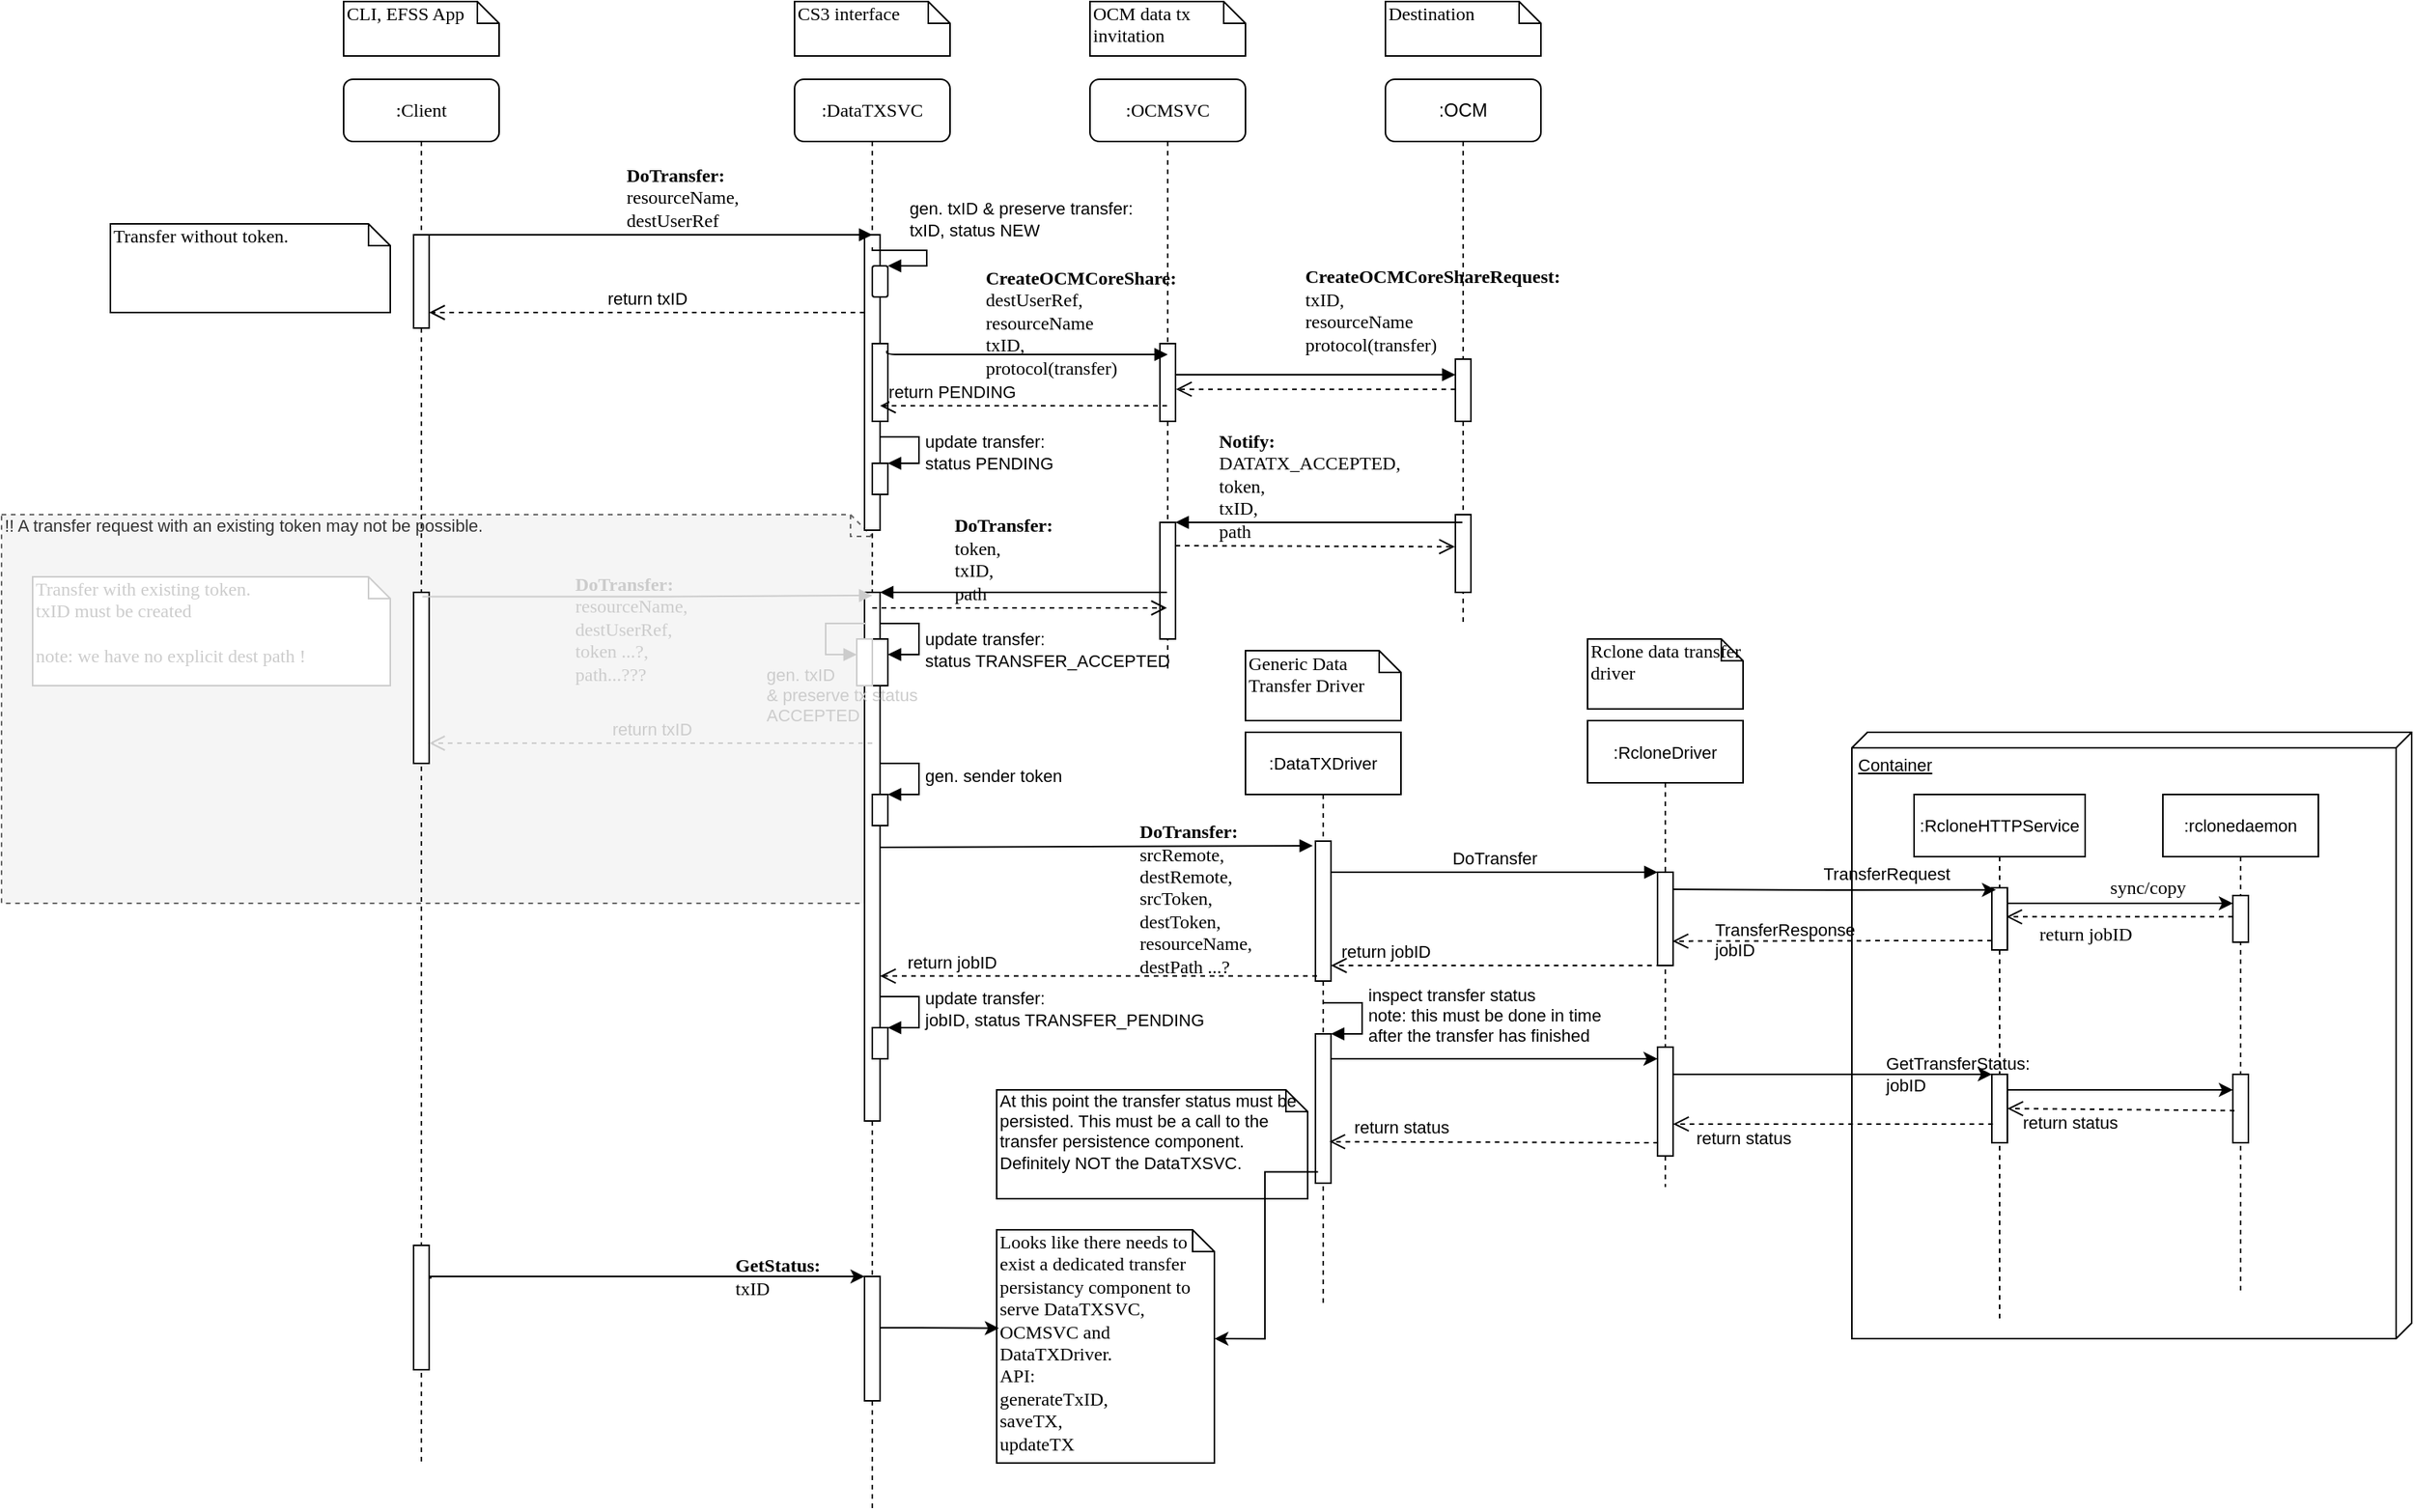 <mxfile version="13.0.3" type="device"><diagram name="Page-1" id="13e1069c-82ec-6db2-03f1-153e76fe0fe0"><mxGraphModel dx="2573" dy="678" grid="1" gridSize="10" guides="1" tooltips="1" connect="1" arrows="1" fold="1" page="1" pageScale="1" pageWidth="1100" pageHeight="850" background="#ffffff" math="0" shadow="0"><root><mxCell id="0"/><mxCell id="1" parent="0"/><mxCell id="WrI28Tg5f5y6T0tcP0tV-73" value="!! A transfer request with an existing token may not be possible." style="shape=note;whiteSpace=wrap;html=1;size=14;verticalAlign=top;align=left;spacingTop=-6;rounded=0;fontFamily=Helvetica;fontSize=11;dashed=1;fillColor=#f5f5f5;strokeColor=#666666;fontColor=#333333;" parent="1" vertex="1"><mxGeometry x="-270" y="360" width="560" height="250" as="geometry"/></mxCell><mxCell id="WrI28Tg5f5y6T0tcP0tV-67" value="Container" style="verticalAlign=top;align=left;spacingTop=8;spacingLeft=2;spacingRight=12;shape=cube;size=10;direction=south;fontStyle=4;html=1;rounded=0;fontFamily=Helvetica;fontSize=11;" parent="1" vertex="1"><mxGeometry x="920" y="500" width="360" height="390" as="geometry"/></mxCell><mxCell id="7baba1c4bc27f4b0-2" value=":DataTXSVC" style="shape=umlLifeline;perimeter=lifelinePerimeter;whiteSpace=wrap;html=1;container=1;collapsible=0;recursiveResize=0;outlineConnect=0;rounded=1;shadow=0;comic=0;labelBackgroundColor=none;strokeWidth=1;fontFamily=Verdana;fontSize=12;align=center;" parent="1" vertex="1"><mxGeometry x="240" y="80" width="100" height="920" as="geometry"/></mxCell><mxCell id="7baba1c4bc27f4b0-10" value="" style="html=1;points=[];perimeter=orthogonalPerimeter;rounded=0;shadow=0;comic=0;labelBackgroundColor=none;strokeWidth=1;fontFamily=Verdana;fontSize=12;align=center;" parent="7baba1c4bc27f4b0-2" vertex="1"><mxGeometry x="45" y="100" width="10" height="190" as="geometry"/></mxCell><mxCell id="WrI28Tg5f5y6T0tcP0tV-5" value="" style="html=1;points=[];perimeter=orthogonalPerimeter;rounded=1;" parent="7baba1c4bc27f4b0-2" vertex="1"><mxGeometry x="50" y="120" width="10" height="20" as="geometry"/></mxCell><mxCell id="WrI28Tg5f5y6T0tcP0tV-6" value="gen. txID &amp;amp; preserve transfer:&lt;br&gt;txID, status NEW" style="edgeStyle=orthogonalEdgeStyle;html=1;align=left;spacingLeft=2;endArrow=block;rounded=0;entryX=1;entryY=0;exitX=0.5;exitY=0.043;exitDx=0;exitDy=0;exitPerimeter=0;" parent="7baba1c4bc27f4b0-2" edge="1"><mxGeometry x="-0.392" y="20" relative="1" as="geometry"><mxPoint x="50" y="108.17" as="sourcePoint"/><Array as="points"><mxPoint x="50" y="110"/><mxPoint x="85" y="110"/><mxPoint x="85" y="120"/><mxPoint x="60" y="120"/></Array><mxPoint x="60" y="120" as="targetPoint"/><mxPoint as="offset"/></mxGeometry></mxCell><mxCell id="WrI28Tg5f5y6T0tcP0tV-26" value="" style="html=1;points=[];perimeter=orthogonalPerimeter;rounded=0;" parent="7baba1c4bc27f4b0-2" vertex="1"><mxGeometry x="45" y="330" width="10" height="340" as="geometry"/></mxCell><mxCell id="WrI28Tg5f5y6T0tcP0tV-30" value="" style="html=1;points=[];perimeter=orthogonalPerimeter;rounded=0;fontFamily=Verdana;fontSize=12;" parent="7baba1c4bc27f4b0-2" vertex="1"><mxGeometry x="50" y="360" width="10" height="30" as="geometry"/></mxCell><mxCell id="WrI28Tg5f5y6T0tcP0tV-31" value="update transfer:&lt;br&gt;status TRANSFER_ACCEPTED" style="edgeStyle=orthogonalEdgeStyle;html=1;align=left;spacingLeft=2;endArrow=block;rounded=0;fontFamily=Helvetica;fontSize=11;" parent="7baba1c4bc27f4b0-2" edge="1"><mxGeometry x="0.286" relative="1" as="geometry"><mxPoint x="55" y="350" as="sourcePoint"/><Array as="points"><mxPoint x="80" y="350"/><mxPoint x="80" y="370"/></Array><mxPoint x="60" y="370" as="targetPoint"/><mxPoint as="offset"/></mxGeometry></mxCell><mxCell id="WrI28Tg5f5y6T0tcP0tV-53" value="" style="html=1;points=[];perimeter=orthogonalPerimeter;rounded=0;fontFamily=Helvetica;fontSize=11;" parent="7baba1c4bc27f4b0-2" vertex="1"><mxGeometry x="50" y="460" width="10" height="20" as="geometry"/></mxCell><mxCell id="WrI28Tg5f5y6T0tcP0tV-77" value="" style="html=1;points=[];perimeter=orthogonalPerimeter;rounded=0;strokeColor=#000000;fontFamily=Helvetica;fontSize=11;fontColor=#CCCCCC;" parent="7baba1c4bc27f4b0-2" vertex="1"><mxGeometry x="45" y="770" width="10" height="80" as="geometry"/></mxCell><mxCell id="WrI28Tg5f5y6T0tcP0tV-87" value="" style="html=1;points=[];perimeter=orthogonalPerimeter;rounded=0;strokeColor=#000000;fontFamily=Helvetica;fontSize=11;fontColor=#000000;" parent="7baba1c4bc27f4b0-2" vertex="1"><mxGeometry x="50" y="610" width="10" height="20" as="geometry"/></mxCell><mxCell id="7baba1c4bc27f4b0-3" value=":OCMSVC" style="shape=umlLifeline;perimeter=lifelinePerimeter;whiteSpace=wrap;html=1;container=1;collapsible=0;recursiveResize=0;outlineConnect=0;rounded=1;shadow=0;comic=0;labelBackgroundColor=none;strokeWidth=1;fontFamily=Verdana;fontSize=12;align=center;" parent="1" vertex="1"><mxGeometry x="430" y="80" width="100" height="380" as="geometry"/></mxCell><mxCell id="7baba1c4bc27f4b0-13" value="" style="html=1;points=[];perimeter=orthogonalPerimeter;rounded=0;shadow=0;comic=0;labelBackgroundColor=none;strokeWidth=1;fontFamily=Verdana;fontSize=12;align=center;" parent="7baba1c4bc27f4b0-3" vertex="1"><mxGeometry x="45" y="170" width="10" height="50" as="geometry"/></mxCell><mxCell id="WrI28Tg5f5y6T0tcP0tV-22" value="" style="html=1;points=[];perimeter=orthogonalPerimeter;rounded=0;" parent="7baba1c4bc27f4b0-3" vertex="1"><mxGeometry x="45" y="285" width="10" height="75" as="geometry"/></mxCell><mxCell id="7baba1c4bc27f4b0-8" value=":Client" style="shape=umlLifeline;perimeter=lifelinePerimeter;whiteSpace=wrap;html=1;container=1;collapsible=0;recursiveResize=0;outlineConnect=0;rounded=1;shadow=0;comic=0;labelBackgroundColor=none;strokeWidth=1;fontFamily=Verdana;fontSize=12;align=center;" parent="1" vertex="1"><mxGeometry x="-50" y="80" width="100" height="890" as="geometry"/></mxCell><mxCell id="7baba1c4bc27f4b0-9" value="" style="html=1;points=[];perimeter=orthogonalPerimeter;rounded=0;shadow=0;comic=0;labelBackgroundColor=none;strokeWidth=1;fontFamily=Verdana;fontSize=12;align=center;" parent="7baba1c4bc27f4b0-8" vertex="1"><mxGeometry x="45" y="100" width="10" height="60" as="geometry"/></mxCell><mxCell id="WrI28Tg5f5y6T0tcP0tV-38" value="" style="html=1;points=[];perimeter=orthogonalPerimeter;rounded=0;fontFamily=Helvetica;fontSize=11;" parent="7baba1c4bc27f4b0-8" vertex="1"><mxGeometry x="45" y="330" width="10" height="110" as="geometry"/></mxCell><mxCell id="WrI28Tg5f5y6T0tcP0tV-76" value="" style="html=1;points=[];perimeter=orthogonalPerimeter;rounded=0;strokeColor=#000000;fontFamily=Helvetica;fontSize=11;fontColor=#CCCCCC;" parent="7baba1c4bc27f4b0-8" vertex="1"><mxGeometry x="45" y="750" width="10" height="80" as="geometry"/></mxCell><mxCell id="7baba1c4bc27f4b0-11" value="&lt;b&gt;DoTransfer:&lt;/b&gt;&lt;br style=&quot;font-size: 12px&quot;&gt;resourceName, &lt;br style=&quot;font-size: 12px&quot;&gt;destUserRef" style="html=1;verticalAlign=bottom;endArrow=block;entryX=0;entryY=0;labelBackgroundColor=none;fontFamily=Verdana;fontSize=12;edgeStyle=elbowEdgeStyle;elbow=vertical;align=left;exitX=0.5;exitY=0;exitDx=0;exitDy=0;exitPerimeter=0;fontStyle=0" parent="1" source="7baba1c4bc27f4b0-9" edge="1"><mxGeometry y="-15" relative="1" as="geometry"><mxPoint x="160" y="180" as="sourcePoint"/><mxPoint x="290" y="180" as="targetPoint"/><mxPoint x="-15" y="-15" as="offset"/></mxGeometry></mxCell><mxCell id="7baba1c4bc27f4b0-40" value="CLI, EFSS App" style="shape=note;whiteSpace=wrap;html=1;size=14;verticalAlign=top;align=left;spacingTop=-6;rounded=0;shadow=0;comic=0;labelBackgroundColor=none;strokeWidth=1;fontFamily=Verdana;fontSize=12;" parent="1" vertex="1"><mxGeometry x="-50" y="30" width="100" height="35" as="geometry"/></mxCell><mxCell id="7baba1c4bc27f4b0-41" value="CS3 interface" style="shape=note;whiteSpace=wrap;html=1;size=14;verticalAlign=top;align=left;spacingTop=-6;rounded=0;shadow=0;comic=0;labelBackgroundColor=none;strokeWidth=1;fontFamily=Verdana;fontSize=12;" parent="1" vertex="1"><mxGeometry x="240" y="30" width="100" height="35" as="geometry"/></mxCell><mxCell id="7baba1c4bc27f4b0-42" value="OCM data tx invitation" style="shape=note;whiteSpace=wrap;html=1;size=14;verticalAlign=top;align=left;spacingTop=-6;rounded=0;shadow=0;comic=0;labelBackgroundColor=none;strokeWidth=1;fontFamily=Verdana;fontSize=12;" parent="1" vertex="1"><mxGeometry x="430" y="30" width="100" height="35" as="geometry"/></mxCell><mxCell id="WrI28Tg5f5y6T0tcP0tV-3" value=":OCM" style="shape=umlLifeline;perimeter=lifelinePerimeter;whiteSpace=wrap;html=1;container=1;collapsible=0;recursiveResize=0;outlineConnect=0;rounded=1;" parent="1" vertex="1"><mxGeometry x="620" y="80" width="100" height="350" as="geometry"/></mxCell><mxCell id="WrI28Tg5f5y6T0tcP0tV-12" value="" style="html=1;points=[];perimeter=orthogonalPerimeter;rounded=0;" parent="WrI28Tg5f5y6T0tcP0tV-3" vertex="1"><mxGeometry x="45" y="180" width="10" height="40" as="geometry"/></mxCell><mxCell id="WrI28Tg5f5y6T0tcP0tV-19" value="" style="html=1;points=[];perimeter=orthogonalPerimeter;rounded=0;" parent="WrI28Tg5f5y6T0tcP0tV-3" vertex="1"><mxGeometry x="45" y="280" width="10" height="50" as="geometry"/></mxCell><mxCell id="WrI28Tg5f5y6T0tcP0tV-4" value="Destination" style="shape=note;whiteSpace=wrap;html=1;size=14;verticalAlign=top;align=left;spacingTop=-6;rounded=1;fontFamily=Verdana;fontSize=12;" parent="1" vertex="1"><mxGeometry x="620" y="30" width="100" height="35" as="geometry"/></mxCell><mxCell id="WrI28Tg5f5y6T0tcP0tV-13" value="&lt;div style=&quot;text-align: left&quot;&gt;&lt;span&gt;&lt;b&gt;CreateOCMCoreShare&lt;/b&gt;&lt;/span&gt;&lt;b&gt;Request:&lt;/b&gt;&lt;/div&gt;&lt;div style=&quot;text-align: left&quot;&gt;txID,&lt;/div&gt;&lt;div style=&quot;text-align: left&quot;&gt;resourceName&lt;/div&gt;&lt;div style=&quot;text-align: left&quot;&gt;protocol(transfer)&lt;/div&gt;" style="html=1;verticalAlign=bottom;startArrow=none;endArrow=block;startSize=8;startFill=0;fontFamily=Verdana;fontSize=12;fontStyle=0;labelBackgroundColor=none;" parent="1" source="7baba1c4bc27f4b0-13" target="WrI28Tg5f5y6T0tcP0tV-12" edge="1"><mxGeometry x="0.833" y="10" relative="1" as="geometry"><mxPoint x="610" y="280" as="sourcePoint"/><Array as="points"><mxPoint x="640" y="270"/></Array><mxPoint as="offset"/></mxGeometry></mxCell><mxCell id="WrI28Tg5f5y6T0tcP0tV-15" value="" style="html=1;points=[];perimeter=orthogonalPerimeter;rounded=0;" parent="1" vertex="1"><mxGeometry x="290" y="327" width="10" height="20" as="geometry"/></mxCell><mxCell id="WrI28Tg5f5y6T0tcP0tV-16" value="update transfer:&lt;br&gt;status PENDING" style="edgeStyle=orthogonalEdgeStyle;html=1;align=left;spacingLeft=2;endArrow=block;rounded=0;entryX=1;entryY=0;" parent="1" target="WrI28Tg5f5y6T0tcP0tV-15" edge="1"><mxGeometry x="0.25" relative="1" as="geometry"><mxPoint x="295" y="320" as="sourcePoint"/><Array as="points"><mxPoint x="295" y="310"/><mxPoint x="320" y="310"/><mxPoint x="320" y="327"/></Array><mxPoint as="offset"/></mxGeometry></mxCell><mxCell id="WrI28Tg5f5y6T0tcP0tV-23" value="&lt;b&gt;Notify:&lt;/b&gt;&lt;br&gt;DATATX_ACCEPTED,&lt;br&gt;token,&lt;br&gt;txID,&lt;br&gt;path" style="html=1;verticalAlign=bottom;endArrow=block;entryX=1;entryY=0;align=left;fontFamily=Verdana;fontSize=12;fontStyle=0;labelBackgroundColor=none;" parent="1" source="WrI28Tg5f5y6T0tcP0tV-3" target="WrI28Tg5f5y6T0tcP0tV-22" edge="1"><mxGeometry x="0.729" y="15" relative="1" as="geometry"><mxPoint x="515" y="365" as="sourcePoint"/><mxPoint x="1" as="offset"/></mxGeometry></mxCell><mxCell id="WrI28Tg5f5y6T0tcP0tV-24" value="" style="html=1;verticalAlign=bottom;endArrow=open;dashed=1;endSize=8;entryX=-0.033;entryY=0.413;entryDx=0;entryDy=0;entryPerimeter=0;" parent="1" target="WrI28Tg5f5y6T0tcP0tV-19" edge="1"><mxGeometry x="0.463" y="-20" relative="1" as="geometry"><mxPoint x="640" y="378" as="targetPoint"/><mxPoint x="485" y="380" as="sourcePoint"/><mxPoint as="offset"/></mxGeometry></mxCell><mxCell id="WrI28Tg5f5y6T0tcP0tV-27" value="&lt;b&gt;DoTransfer:&lt;/b&gt;&lt;br&gt;token,&lt;br&gt;txID,&lt;br&gt;path" style="html=1;verticalAlign=bottom;endArrow=block;entryX=1;entryY=0;fontSize=12;fontStyle=0;fontFamily=Verdana;align=left;labelBackgroundColor=none;" parent="1" source="7baba1c4bc27f4b0-3" target="WrI28Tg5f5y6T0tcP0tV-26" edge="1"><mxGeometry x="0.512" y="10" relative="1" as="geometry"><mxPoint x="355" y="500" as="sourcePoint"/><mxPoint x="1" as="offset"/></mxGeometry></mxCell><mxCell id="WrI28Tg5f5y6T0tcP0tV-28" value="" style="html=1;verticalAlign=bottom;endArrow=open;dashed=1;endSize=8;" parent="1" source="7baba1c4bc27f4b0-2" target="7baba1c4bc27f4b0-3" edge="1"><mxGeometry x="0.795" y="-20" relative="1" as="geometry"><mxPoint x="480" y="430" as="targetPoint"/><mxPoint x="290" y="430" as="sourcePoint"/><Array as="points"><mxPoint x="310" y="420"/><mxPoint x="370" y="420"/><mxPoint x="410" y="420"/></Array><mxPoint x="1" as="offset"/></mxGeometry></mxCell><mxCell id="WrI28Tg5f5y6T0tcP0tV-34" value="" style="html=1;verticalAlign=bottom;endArrow=open;dashed=1;endSize=8;fontFamily=Helvetica;fontSize=11;entryX=1.033;entryY=0.587;entryDx=0;entryDy=0;entryPerimeter=0;" parent="1" source="WrI28Tg5f5y6T0tcP0tV-12" target="7baba1c4bc27f4b0-13" edge="1"><mxGeometry x="0.671" y="20" relative="1" as="geometry"><mxPoint x="630" y="290" as="sourcePoint"/><mxPoint x="500" y="280" as="targetPoint"/><mxPoint as="offset"/></mxGeometry></mxCell><mxCell id="WrI28Tg5f5y6T0tcP0tV-39" value="&lt;b style=&quot;font-family: &amp;quot;verdana&amp;quot; ; font-size: 12px&quot;&gt;DoTransfer:&lt;/b&gt;&lt;br style=&quot;font-family: &amp;quot;verdana&amp;quot; ; font-size: 12px&quot;&gt;&lt;span style=&quot;font-family: &amp;quot;verdana&amp;quot; ; font-size: 12px&quot;&gt;resourceName,&lt;br&gt;destUserRef,&lt;br&gt;token ...?,&lt;/span&gt;&lt;br style=&quot;font-family: &amp;quot;verdana&amp;quot; ; font-size: 12px&quot;&gt;&lt;span style=&quot;font-family: &amp;quot;verdana&amp;quot; ; font-size: 12px&quot;&gt;path...???&lt;/span&gt;" style="endArrow=block;endFill=1;html=1;edgeStyle=orthogonalEdgeStyle;align=left;verticalAlign=top;labelBackgroundColor=none;fontFamily=Helvetica;fontSize=11;exitX=0.567;exitY=0.025;exitDx=0;exitDy=0;exitPerimeter=0;fontColor=#CCCCCC;strokeColor=#CCCCCC;" parent="1" source="WrI28Tg5f5y6T0tcP0tV-38" edge="1"><mxGeometry x="-0.338" y="22" relative="1" as="geometry"><mxPoint x="350" y="380" as="sourcePoint"/><mxPoint x="290" y="412" as="targetPoint"/><mxPoint as="offset"/></mxGeometry></mxCell><mxCell id="WrI28Tg5f5y6T0tcP0tV-41" value="Transfer with existing token.&lt;br style=&quot;font-size: 12px&quot;&gt;txID must be created&lt;br style=&quot;font-size: 12px&quot;&gt;&lt;br style=&quot;font-size: 12px&quot;&gt;note: we have no explicit dest path !" style="shape=note;whiteSpace=wrap;html=1;size=14;verticalAlign=top;align=left;spacingTop=-6;rounded=0;fontFamily=Verdana;fontSize=12;fontColor=#CCCCCC;strokeColor=#CCCCCC;" parent="1" vertex="1"><mxGeometry x="-250" y="400" width="230" height="70" as="geometry"/></mxCell><mxCell id="WrI28Tg5f5y6T0tcP0tV-42" value="Transfer without token." style="shape=note;whiteSpace=wrap;html=1;size=14;verticalAlign=top;align=left;spacingTop=-6;rounded=0;fontFamily=Verdana;fontSize=12;" parent="1" vertex="1"><mxGeometry x="-200" y="173" width="180" height="57" as="geometry"/></mxCell><mxCell id="WrI28Tg5f5y6T0tcP0tV-43" value="" style="html=1;points=[];perimeter=orthogonalPerimeter;rounded=0;fontFamily=Helvetica;fontSize=11;" parent="1" vertex="1"><mxGeometry x="290" y="250" width="10" height="50" as="geometry"/></mxCell><mxCell id="7baba1c4bc27f4b0-14" value="&lt;b&gt;CreateOCMCoreShare:&lt;/b&gt;&lt;br&gt;destUserRef,&lt;br&gt;resourceName&lt;br style=&quot;font-size: 12px&quot;&gt;txID, &lt;br style=&quot;font-size: 12px&quot;&gt;protocol(transfer)" style="html=1;verticalAlign=bottom;endArrow=block;labelBackgroundColor=none;fontFamily=Verdana;fontSize=12;edgeStyle=elbowEdgeStyle;elbow=vertical;align=left;exitX=0.933;exitY=0.093;exitDx=0;exitDy=0;exitPerimeter=0;fontStyle=0" parent="1" source="WrI28Tg5f5y6T0tcP0tV-43" edge="1"><mxGeometry x="-0.295" y="-18" relative="1" as="geometry"><mxPoint x="300" y="260" as="sourcePoint"/><mxPoint x="480" y="257" as="targetPoint"/><Array as="points"><mxPoint x="390" y="257"/><mxPoint x="310" y="257"/></Array><mxPoint as="offset"/></mxGeometry></mxCell><mxCell id="WrI28Tg5f5y6T0tcP0tV-14" value="return PENDING" style="html=1;verticalAlign=bottom;endArrow=open;dashed=1;endSize=8;" parent="1" source="7baba1c4bc27f4b0-3" target="7baba1c4bc27f4b0-10" edge="1"><mxGeometry x="0.512" relative="1" as="geometry"><mxPoint x="370" y="309.5" as="sourcePoint"/><mxPoint x="290" y="309.5" as="targetPoint"/><Array as="points"><mxPoint x="400" y="290"/><mxPoint x="330" y="290"/></Array><mxPoint x="1" as="offset"/></mxGeometry></mxCell><mxCell id="WrI28Tg5f5y6T0tcP0tV-44" value="gen. txID&amp;nbsp;&lt;br&gt;&amp;amp; preserve tx status&lt;br&gt;ACCEPTED" style="endArrow=block;endFill=1;html=1;edgeStyle=orthogonalEdgeStyle;align=left;verticalAlign=top;labelBackgroundColor=none;fontFamily=Helvetica;fontSize=11;rounded=0;fontColor=#CCCCCC;strokeColor=#CCCCCC;" parent="1" target="WrI28Tg5f5y6T0tcP0tV-46" edge="1"><mxGeometry x="0.394" y="-40" relative="1" as="geometry"><mxPoint x="286" y="430" as="sourcePoint"/><mxPoint x="280" y="460" as="targetPoint"/><Array as="points"><mxPoint x="260" y="430"/><mxPoint x="260" y="450"/></Array><mxPoint x="-40" y="-40" as="offset"/></mxGeometry></mxCell><mxCell id="WrI28Tg5f5y6T0tcP0tV-46" value="" style="html=1;points=[];perimeter=orthogonalPerimeter;strokeColor=#CCCCCC;" parent="1" vertex="1"><mxGeometry x="280" y="440" width="10" height="30" as="geometry"/></mxCell><mxCell id="WrI28Tg5f5y6T0tcP0tV-47" value="return txID" style="html=1;verticalAlign=bottom;endArrow=open;dashed=1;endSize=8;labelBackgroundColor=none;fontFamily=Helvetica;fontSize=11;fontColor=#CCCCCC;strokeColor=#CCCCCC;" parent="1" target="WrI28Tg5f5y6T0tcP0tV-38" edge="1"><mxGeometry relative="1" as="geometry"><mxPoint x="290" y="507" as="sourcePoint"/><mxPoint x="84" y="507" as="targetPoint"/></mxGeometry></mxCell><mxCell id="WrI28Tg5f5y6T0tcP0tV-48" value="return txID" style="html=1;verticalAlign=bottom;endArrow=open;dashed=1;endSize=8;labelBackgroundColor=none;fontFamily=Helvetica;fontSize=11;" parent="1" source="7baba1c4bc27f4b0-10" target="7baba1c4bc27f4b0-9" edge="1"><mxGeometry relative="1" as="geometry"><mxPoint x="280" y="230" as="sourcePoint"/><mxPoint x="200" y="230" as="targetPoint"/><Array as="points"><mxPoint x="160" y="230"/></Array></mxGeometry></mxCell><mxCell id="WrI28Tg5f5y6T0tcP0tV-49" value=":DataTXDriver" style="shape=umlLifeline;perimeter=lifelinePerimeter;whiteSpace=wrap;html=1;container=1;collapsible=0;recursiveResize=0;outlineConnect=0;rounded=0;fontFamily=Helvetica;fontSize=11;" parent="1" vertex="1"><mxGeometry x="530" y="500" width="100" height="370" as="geometry"/></mxCell><mxCell id="WrI28Tg5f5y6T0tcP0tV-55" value="" style="html=1;points=[];perimeter=orthogonalPerimeter;rounded=0;fontFamily=Helvetica;fontSize=11;" parent="WrI28Tg5f5y6T0tcP0tV-49" vertex="1"><mxGeometry x="45" y="70" width="10" height="90" as="geometry"/></mxCell><mxCell id="WrI28Tg5f5y6T0tcP0tV-89" value="" style="html=1;points=[];perimeter=orthogonalPerimeter;rounded=0;strokeColor=#000000;fontFamily=Helvetica;fontSize=11;fontColor=#000000;" parent="WrI28Tg5f5y6T0tcP0tV-49" vertex="1"><mxGeometry x="45" y="194" width="10" height="96" as="geometry"/></mxCell><mxCell id="WrI28Tg5f5y6T0tcP0tV-90" value="inspect transfer status&lt;br&gt;note: this must be done in time &lt;br&gt;after the transfer has finished" style="edgeStyle=orthogonalEdgeStyle;html=1;align=left;spacingLeft=2;endArrow=block;rounded=0;entryX=1;entryY=0;labelBackgroundColor=none;strokeColor=#000000;fontFamily=Helvetica;fontSize=11;fontColor=#000000;" parent="WrI28Tg5f5y6T0tcP0tV-49" target="WrI28Tg5f5y6T0tcP0tV-89" edge="1"><mxGeometry relative="1" as="geometry"><mxPoint x="50" y="174" as="sourcePoint"/><Array as="points"><mxPoint x="75" y="174"/></Array></mxGeometry></mxCell><mxCell id="WrI28Tg5f5y6T0tcP0tV-54" value="gen. sender token" style="edgeStyle=orthogonalEdgeStyle;html=1;align=left;spacingLeft=2;endArrow=block;rounded=0;entryX=1;entryY=0;labelBackgroundColor=none;fontFamily=Helvetica;fontSize=11;" parent="1" target="WrI28Tg5f5y6T0tcP0tV-53" edge="1"><mxGeometry relative="1" as="geometry"><mxPoint x="295" y="520" as="sourcePoint"/><Array as="points"><mxPoint x="320" y="520"/><mxPoint x="320" y="540"/></Array></mxGeometry></mxCell><mxCell id="WrI28Tg5f5y6T0tcP0tV-56" value="&lt;b style=&quot;font-size: 12px&quot;&gt;DoTransfer:&lt;/b&gt;&lt;br style=&quot;font-size: 12px&quot;&gt;srcRemote,&lt;br style=&quot;font-size: 12px&quot;&gt;destRemote,&lt;br style=&quot;font-size: 12px&quot;&gt;srcToken,&lt;br style=&quot;font-size: 12px&quot;&gt;destToken,&lt;br style=&quot;font-size: 12px&quot;&gt;resourceName,&lt;br style=&quot;font-size: 12px&quot;&gt;destPath ...?" style="html=1;verticalAlign=bottom;endArrow=block;entryX=-0.167;entryY=0.033;labelBackgroundColor=none;fontFamily=Verdana;fontSize=12;entryDx=0;entryDy=0;entryPerimeter=0;align=left;" parent="1" target="WrI28Tg5f5y6T0tcP0tV-55" edge="1"><mxGeometry x="0.183" y="-87" relative="1" as="geometry"><mxPoint x="295" y="574" as="sourcePoint"/><mxPoint as="offset"/></mxGeometry></mxCell><mxCell id="WrI28Tg5f5y6T0tcP0tV-57" value="return jobID" style="html=1;verticalAlign=bottom;endArrow=open;dashed=1;endSize=8;labelBackgroundColor=none;fontFamily=Helvetica;fontSize=11;exitX=0.1;exitY=0.964;exitDx=0;exitDy=0;exitPerimeter=0;" parent="1" source="WrI28Tg5f5y6T0tcP0tV-55" target="WrI28Tg5f5y6T0tcP0tV-26" edge="1"><mxGeometry x="0.675" relative="1" as="geometry"><mxPoint x="350" y="673" as="targetPoint"/><mxPoint x="575" y="767" as="sourcePoint"/><Array as="points"/><mxPoint as="offset"/></mxGeometry></mxCell><mxCell id="WrI28Tg5f5y6T0tcP0tV-58" value="Generic Data Transfer Driver" style="shape=note;whiteSpace=wrap;html=1;size=14;verticalAlign=top;align=left;spacingTop=-6;rounded=0;fontFamily=Verdana;fontSize=12;" parent="1" vertex="1"><mxGeometry x="530" y="447.5" width="100" height="45" as="geometry"/></mxCell><mxCell id="WrI28Tg5f5y6T0tcP0tV-61" value=":RcloneDriver" style="shape=umlLifeline;perimeter=lifelinePerimeter;whiteSpace=wrap;html=1;container=1;collapsible=0;recursiveResize=0;outlineConnect=0;rounded=0;fontFamily=Helvetica;fontSize=11;" parent="1" vertex="1"><mxGeometry x="750" y="492.5" width="100" height="300" as="geometry"/></mxCell><mxCell id="WrI28Tg5f5y6T0tcP0tV-62" value="" style="html=1;points=[];perimeter=orthogonalPerimeter;rounded=0;fontFamily=Helvetica;fontSize=11;" parent="WrI28Tg5f5y6T0tcP0tV-61" vertex="1"><mxGeometry x="45" y="97.5" width="10" height="60" as="geometry"/></mxCell><mxCell id="WrI28Tg5f5y6T0tcP0tV-91" value="" style="html=1;points=[];perimeter=orthogonalPerimeter;rounded=0;strokeColor=#000000;fontFamily=Helvetica;fontSize=11;fontColor=#000000;" parent="WrI28Tg5f5y6T0tcP0tV-61" vertex="1"><mxGeometry x="45" y="210" width="10" height="70" as="geometry"/></mxCell><mxCell id="WrI28Tg5f5y6T0tcP0tV-63" value="DoTransfer" style="html=1;verticalAlign=bottom;endArrow=block;entryX=0;entryY=0;labelBackgroundColor=none;fontFamily=Helvetica;fontSize=11;" parent="1" source="WrI28Tg5f5y6T0tcP0tV-55" target="WrI28Tg5f5y6T0tcP0tV-62" edge="1"><mxGeometry relative="1" as="geometry"><mxPoint x="584" y="670" as="sourcePoint"/></mxGeometry></mxCell><mxCell id="WrI28Tg5f5y6T0tcP0tV-64" value="return jobID" style="html=1;verticalAlign=bottom;endArrow=open;dashed=1;endSize=8;labelBackgroundColor=none;fontFamily=Helvetica;fontSize=11;exitX=0.233;exitY=1;exitDx=0;exitDy=0;exitPerimeter=0;" parent="1" source="WrI28Tg5f5y6T0tcP0tV-62" target="WrI28Tg5f5y6T0tcP0tV-55" edge="1"><mxGeometry x="0.67" relative="1" as="geometry"><mxPoint x="580" y="769" as="targetPoint"/><mxPoint x="740" y="690" as="sourcePoint"/><mxPoint as="offset"/></mxGeometry></mxCell><mxCell id="WrI28Tg5f5y6T0tcP0tV-65" value=":RcloneHTTPService" style="shape=umlLifeline;perimeter=lifelinePerimeter;whiteSpace=wrap;html=1;container=1;collapsible=0;recursiveResize=0;outlineConnect=0;rounded=0;fontFamily=Helvetica;fontSize=11;" parent="1" vertex="1"><mxGeometry x="960" y="540" width="110" height="340" as="geometry"/></mxCell><mxCell id="WrI28Tg5f5y6T0tcP0tV-68" value="" style="html=1;points=[];perimeter=orthogonalPerimeter;rounded=0;fontFamily=Helvetica;fontSize=11;" parent="WrI28Tg5f5y6T0tcP0tV-65" vertex="1"><mxGeometry x="50" y="60" width="10" height="40" as="geometry"/></mxCell><mxCell id="WrI28Tg5f5y6T0tcP0tV-93" value="" style="html=1;points=[];perimeter=orthogonalPerimeter;rounded=0;strokeColor=#000000;fontFamily=Helvetica;fontSize=11;fontColor=#000000;" parent="WrI28Tg5f5y6T0tcP0tV-65" vertex="1"><mxGeometry x="50" y="180" width="10" height="44" as="geometry"/></mxCell><mxCell id="WrI28Tg5f5y6T0tcP0tV-66" value=":rclonedaemon" style="shape=umlLifeline;perimeter=lifelinePerimeter;whiteSpace=wrap;html=1;container=1;collapsible=0;recursiveResize=0;outlineConnect=0;rounded=0;fontFamily=Helvetica;fontSize=11;" parent="1" vertex="1"><mxGeometry x="1120" y="540" width="100" height="320" as="geometry"/></mxCell><mxCell id="WrI28Tg5f5y6T0tcP0tV-81" value="" style="html=1;points=[];perimeter=orthogonalPerimeter;rounded=0;fontFamily=Helvetica;fontSize=11;" parent="WrI28Tg5f5y6T0tcP0tV-66" vertex="1"><mxGeometry x="45" y="65" width="10" height="30" as="geometry"/></mxCell><mxCell id="WrI28Tg5f5y6T0tcP0tV-95" value="" style="html=1;points=[];perimeter=orthogonalPerimeter;rounded=0;strokeColor=#000000;fontFamily=Helvetica;fontSize=11;fontColor=#000000;" parent="WrI28Tg5f5y6T0tcP0tV-66" vertex="1"><mxGeometry x="45" y="180" width="10" height="44" as="geometry"/></mxCell><mxCell id="WrI28Tg5f5y6T0tcP0tV-69" value="TransferRequest" style="edgeStyle=orthogonalEdgeStyle;rounded=0;orthogonalLoop=1;jettySize=auto;html=1;labelBackgroundColor=none;startArrow=none;startFill=0;fontFamily=Helvetica;fontSize=11;entryX=0.267;entryY=0.033;entryDx=0;entryDy=0;entryPerimeter=0;" parent="1" target="WrI28Tg5f5y6T0tcP0tV-68" edge="1"><mxGeometry x="0.317" y="10" relative="1" as="geometry"><mxPoint x="805" y="601" as="sourcePoint"/><mxPoint x="990" y="602" as="targetPoint"/><mxPoint as="offset"/></mxGeometry></mxCell><mxCell id="WrI28Tg5f5y6T0tcP0tV-72" value="TransferResponse&lt;br&gt;jobID" style="html=1;verticalAlign=bottom;endArrow=open;dashed=1;endSize=8;labelBackgroundColor=none;fontFamily=Helvetica;fontSize=11;align=left;entryX=0.967;entryY=0.739;entryDx=0;entryDy=0;entryPerimeter=0;" parent="1" source="WrI28Tg5f5y6T0tcP0tV-68" target="WrI28Tg5f5y6T0tcP0tV-62" edge="1"><mxGeometry x="0.756" y="15" relative="1" as="geometry"><mxPoint x="950" y="760" as="sourcePoint"/><mxPoint x="870" y="760" as="targetPoint"/><Array as="points"><mxPoint x="960" y="634"/></Array><mxPoint as="offset"/></mxGeometry></mxCell><mxCell id="WrI28Tg5f5y6T0tcP0tV-75" value="Rclone data transfer driver" style="shape=note;whiteSpace=wrap;html=1;size=14;verticalAlign=top;align=left;spacingTop=-6;rounded=0;fontFamily=Verdana;fontSize=12;" parent="1" vertex="1"><mxGeometry x="750" y="440" width="100" height="45" as="geometry"/></mxCell><mxCell id="WrI28Tg5f5y6T0tcP0tV-78" value="&lt;font style=&quot;font-size: 12px&quot;&gt;&lt;b&gt;GetStatus:&lt;/b&gt;&lt;br&gt;txID&lt;br style=&quot;font-size: 12px&quot;&gt;&lt;/font&gt;" style="edgeStyle=orthogonalEdgeStyle;rounded=0;orthogonalLoop=1;jettySize=auto;html=1;labelBackgroundColor=none;startArrow=none;startFill=0;fontFamily=Verdana;fontSize=12;exitX=1.1;exitY=0.267;exitDx=0;exitDy=0;exitPerimeter=0;align=left;" parent="1" source="WrI28Tg5f5y6T0tcP0tV-76" target="WrI28Tg5f5y6T0tcP0tV-77" edge="1"><mxGeometry x="0.394" relative="1" as="geometry"><Array as="points"><mxPoint x="6" y="850"/><mxPoint x="290" y="850"/></Array><mxPoint as="offset"/></mxGeometry></mxCell><mxCell id="WrI28Tg5f5y6T0tcP0tV-79" value="Looks like there needs to exist a dedicated transfer persistancy component to serve DataTXSVC, OCMSVC and DataTXDriver.&lt;br&gt;API: &lt;br&gt;generateTxID, &lt;br&gt;saveTX, &lt;br&gt;updateTX" style="shape=note;whiteSpace=wrap;html=1;size=14;verticalAlign=top;align=left;spacingTop=-6;rounded=0;strokeColor=#000000;fontFamily=Verdana;fontSize=12;fontColor=#000000;" parent="1" vertex="1"><mxGeometry x="370" y="820" width="140" height="150" as="geometry"/></mxCell><mxCell id="WrI28Tg5f5y6T0tcP0tV-82" value="sync/copy" style="edgeStyle=orthogonalEdgeStyle;rounded=0;orthogonalLoop=1;jettySize=auto;html=1;labelBackgroundColor=none;startArrow=none;startFill=0;strokeColor=#000000;fontFamily=Verdana;fontSize=12;fontColor=#000000;" parent="1" source="WrI28Tg5f5y6T0tcP0tV-68" target="WrI28Tg5f5y6T0tcP0tV-81" edge="1"><mxGeometry x="0.241" y="10" relative="1" as="geometry"><Array as="points"><mxPoint x="1040" y="610"/><mxPoint x="1040" y="610"/></Array><mxPoint as="offset"/></mxGeometry></mxCell><mxCell id="WrI28Tg5f5y6T0tcP0tV-83" value="return jobID" style="html=1;verticalAlign=bottom;endArrow=open;dashed=1;endSize=8;labelBackgroundColor=none;strokeColor=#000000;fontFamily=Verdana;fontSize=12;fontColor=#000000;entryX=0.933;entryY=0.467;entryDx=0;entryDy=0;entryPerimeter=0;" parent="1" source="WrI28Tg5f5y6T0tcP0tV-81" target="WrI28Tg5f5y6T0tcP0tV-68" edge="1"><mxGeometry x="0.31" y="20" relative="1" as="geometry"><mxPoint x="1020" y="710" as="sourcePoint"/><mxPoint x="1020" y="710" as="targetPoint"/><mxPoint as="offset"/></mxGeometry></mxCell><mxCell id="WrI28Tg5f5y6T0tcP0tV-88" value="&lt;span style=&quot;background-color: rgb(255 , 255 , 255)&quot;&gt;update transfer:&lt;/span&gt;&lt;br&gt;&lt;span style=&quot;background-color: rgb(255 , 255 , 255)&quot;&gt;jobID, status TRANSFER_PENDING&lt;/span&gt;" style="edgeStyle=orthogonalEdgeStyle;html=1;align=left;spacingLeft=2;endArrow=block;rounded=0;entryX=1;entryY=0;labelBackgroundColor=none;strokeColor=#000000;fontFamily=Helvetica;fontSize=11;fontColor=#000000;" parent="1" target="WrI28Tg5f5y6T0tcP0tV-87" edge="1"><mxGeometry relative="1" as="geometry"><mxPoint x="295" y="670" as="sourcePoint"/><Array as="points"><mxPoint x="320" y="670"/></Array></mxGeometry></mxCell><mxCell id="WrI28Tg5f5y6T0tcP0tV-92" value="" style="edgeStyle=orthogonalEdgeStyle;rounded=0;orthogonalLoop=1;jettySize=auto;html=1;labelBackgroundColor=none;startArrow=none;startFill=0;strokeColor=#000000;fontFamily=Helvetica;fontSize=11;fontColor=#000000;" parent="1" source="WrI28Tg5f5y6T0tcP0tV-89" target="WrI28Tg5f5y6T0tcP0tV-91" edge="1"><mxGeometry relative="1" as="geometry"><Array as="points"><mxPoint x="700" y="710"/><mxPoint x="700" y="710"/></Array></mxGeometry></mxCell><mxCell id="WrI28Tg5f5y6T0tcP0tV-94" value="GetTransferStatus:&lt;br&gt;jobID" style="edgeStyle=orthogonalEdgeStyle;rounded=0;orthogonalLoop=1;jettySize=auto;html=1;labelBackgroundColor=none;startArrow=none;startFill=0;strokeColor=#000000;fontFamily=Helvetica;fontSize=11;fontColor=#000000;align=left;" parent="1" source="WrI28Tg5f5y6T0tcP0tV-91" target="WrI28Tg5f5y6T0tcP0tV-93" edge="1"><mxGeometry x="0.317" relative="1" as="geometry"><Array as="points"><mxPoint x="940" y="720"/><mxPoint x="940" y="720"/></Array><mxPoint as="offset"/></mxGeometry></mxCell><mxCell id="WrI28Tg5f5y6T0tcP0tV-96" value="" style="edgeStyle=orthogonalEdgeStyle;rounded=0;orthogonalLoop=1;jettySize=auto;html=1;labelBackgroundColor=none;startArrow=none;startFill=0;strokeColor=#000000;fontFamily=Helvetica;fontSize=11;fontColor=#000000;" parent="1" source="WrI28Tg5f5y6T0tcP0tV-93" target="WrI28Tg5f5y6T0tcP0tV-95" edge="1"><mxGeometry relative="1" as="geometry"><Array as="points"><mxPoint x="1100" y="730"/><mxPoint x="1100" y="730"/></Array></mxGeometry></mxCell><mxCell id="WrI28Tg5f5y6T0tcP0tV-99" value="return status" style="html=1;verticalAlign=bottom;endArrow=open;dashed=1;endSize=8;labelBackgroundColor=none;strokeColor=#000000;fontFamily=Helvetica;fontSize=11;fontColor=#000000;exitX=0.1;exitY=0.53;exitDx=0;exitDy=0;exitPerimeter=0;entryX=1;entryY=0.5;entryDx=0;entryDy=0;entryPerimeter=0;" parent="1" source="WrI28Tg5f5y6T0tcP0tV-95" target="WrI28Tg5f5y6T0tcP0tV-93" edge="1"><mxGeometry x="0.45" y="18" relative="1" as="geometry"><mxPoint x="1160" y="750" as="sourcePoint"/><mxPoint x="1080" y="750" as="targetPoint"/><mxPoint as="offset"/></mxGeometry></mxCell><mxCell id="WrI28Tg5f5y6T0tcP0tV-100" value="return status" style="html=1;verticalAlign=bottom;endArrow=open;dashed=1;endSize=8;labelBackgroundColor=none;strokeColor=#000000;fontFamily=Helvetica;fontSize=11;fontColor=#000000;exitX=0.067;exitY=0.727;exitDx=0;exitDy=0;exitPerimeter=0;" parent="1" source="WrI28Tg5f5y6T0tcP0tV-93" target="WrI28Tg5f5y6T0tcP0tV-91" edge="1"><mxGeometry x="0.562" y="18" relative="1" as="geometry"><mxPoint x="970" y="650" as="sourcePoint"/><mxPoint x="890" y="650" as="targetPoint"/><mxPoint as="offset"/></mxGeometry></mxCell><mxCell id="WrI28Tg5f5y6T0tcP0tV-101" value="return status" style="html=1;verticalAlign=bottom;endArrow=open;dashed=1;endSize=8;labelBackgroundColor=none;strokeColor=#000000;fontFamily=Helvetica;fontSize=11;fontColor=#000000;exitX=0.033;exitY=0.879;exitDx=0;exitDy=0;exitPerimeter=0;entryX=0.9;entryY=0.722;entryDx=0;entryDy=0;entryPerimeter=0;" parent="1" source="WrI28Tg5f5y6T0tcP0tV-91" target="WrI28Tg5f5y6T0tcP0tV-89" edge="1"><mxGeometry x="0.565" relative="1" as="geometry"><mxPoint x="830" y="650" as="sourcePoint"/><mxPoint x="750" y="650" as="targetPoint"/><mxPoint as="offset"/></mxGeometry></mxCell><mxCell id="WrI28Tg5f5y6T0tcP0tV-102" value="At this point the transfer status must be persisted. This must be a call to the transfer persistence component. Definitely NOT the DataTXSVC." style="shape=note;whiteSpace=wrap;html=1;size=14;verticalAlign=top;align=left;spacingTop=-6;rounded=0;strokeColor=#000000;fontFamily=Helvetica;fontSize=11;fontColor=#000000;" parent="1" vertex="1"><mxGeometry x="370" y="730" width="200" height="70" as="geometry"/></mxCell><mxCell id="WrI28Tg5f5y6T0tcP0tV-103" value="" style="edgeStyle=orthogonalEdgeStyle;rounded=0;orthogonalLoop=1;jettySize=auto;html=1;labelBackgroundColor=none;startArrow=none;startFill=0;strokeColor=#000000;fontFamily=Helvetica;fontSize=11;fontColor=#000000;entryX=0.01;entryY=0.422;entryDx=0;entryDy=0;entryPerimeter=0;" parent="1" source="WrI28Tg5f5y6T0tcP0tV-77" target="WrI28Tg5f5y6T0tcP0tV-79" edge="1"><mxGeometry relative="1" as="geometry"><Array as="points"><mxPoint x="320" y="883"/><mxPoint x="320" y="883"/></Array></mxGeometry></mxCell><mxCell id="WrI28Tg5f5y6T0tcP0tV-106" value="" style="edgeStyle=orthogonalEdgeStyle;rounded=0;orthogonalLoop=1;jettySize=auto;html=1;labelBackgroundColor=none;startArrow=none;startFill=0;strokeColor=#000000;fontFamily=Helvetica;fontSize=11;fontColor=#000000;entryX=1;entryY=0.467;entryDx=0;entryDy=0;entryPerimeter=0;exitX=0.167;exitY=0.924;exitDx=0;exitDy=0;exitPerimeter=0;" parent="1" source="WrI28Tg5f5y6T0tcP0tV-89" target="WrI28Tg5f5y6T0tcP0tV-79" edge="1"><mxGeometry relative="1" as="geometry"/></mxCell></root></mxGraphModel></diagram></mxfile>